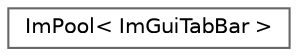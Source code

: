 digraph "Graphical Class Hierarchy"
{
 // LATEX_PDF_SIZE
  bgcolor="transparent";
  edge [fontname=Helvetica,fontsize=10,labelfontname=Helvetica,labelfontsize=10];
  node [fontname=Helvetica,fontsize=10,shape=box,height=0.2,width=0.4];
  rankdir="LR";
  Node0 [label="ImPool\< ImGuiTabBar \>",height=0.2,width=0.4,color="grey40", fillcolor="white", style="filled",URL="$struct_im_pool.html",tooltip=" "];
}
